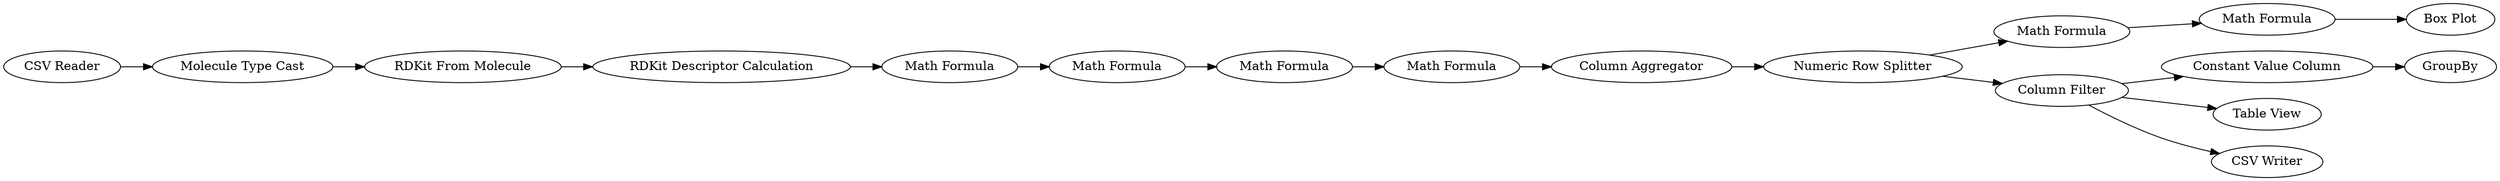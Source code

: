 digraph {
	55 -> 59
	262 -> 263
	59 -> 262
	276 -> 12
	7 -> 275
	263 -> 51
	59 -> 7
	258 -> 259
	7 -> 272
	257 -> 260
	7 -> 274
	275 -> 264
	21 -> 257
	259 -> 55
	260 -> 258
	12 -> 11
	11 -> 21
	260 [label="Math Formula"]
	274 [label="CSV Writer"]
	263 [label="Math Formula"]
	264 [label=GroupBy]
	257 [label="Math Formula"]
	55 [label="Column Aggregator"]
	275 [label="Constant Value Column"]
	7 [label="Column Filter"]
	262 [label="Math Formula"]
	258 [label="Math Formula"]
	51 [label="Box Plot"]
	11 [label="RDKit From Molecule"]
	21 [label="RDKit Descriptor Calculation"]
	276 [label="CSV Reader"]
	272 [label="Table View"]
	259 [label="Math Formula"]
	12 [label="Molecule Type Cast"]
	59 [label="Numeric Row Splitter"]
	rankdir=LR
}
